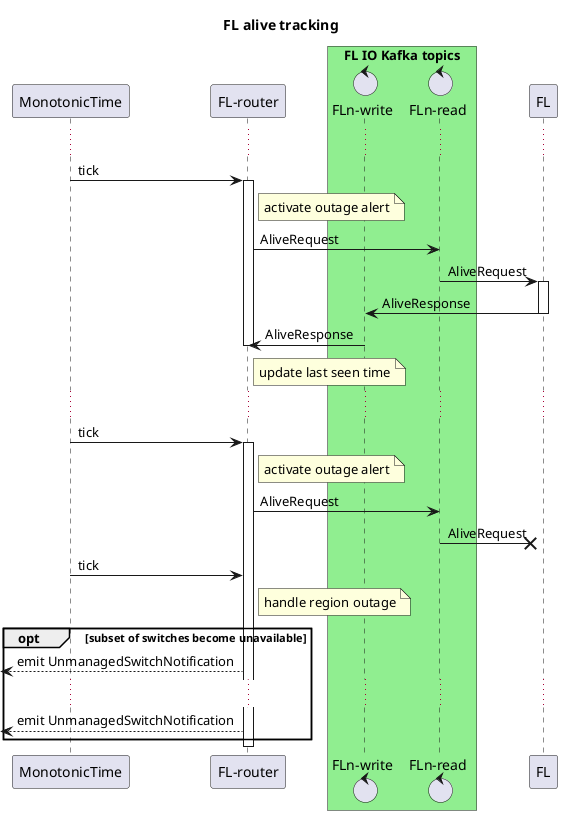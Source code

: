 @startuml
title FL alive tracking

participant MonotonicTime as Time
participant "FL-router" as fl_router

box "FL IO Kafka topics" #LightGreen
control "FLn-write" as fl_write.kafka
control "FLn-read" as fl_read.kafka
end box

participant FL

...

Time -> fl_router: tick
activate fl_router
note right of fl_router: activate outage alert
fl_router -> fl_read.kafka: AliveRequest
fl_read.kafka -> FL: AliveRequest
activate FL
FL -> fl_write.kafka: AliveResponse
deactivate FL
fl_write.kafka -> fl_router: AliveResponse
note right of fl_router: update last seen time
deactivate fl_router
...
Time -> fl_router: tick
activate fl_router
note right of fl_router: activate outage alert
fl_router -> fl_read.kafka: AliveRequest
fl_read.kafka ->X FL: AliveRequest

Time -> fl_router: tick
note right of fl_router: handle region outage
opt subset of switches become unavailable
<-- fl_router: emit UnmanagedSwitchNotification
...
<-- fl_router: emit UnmanagedSwitchNotification
end opt
deactivate fl_router

@enduml
